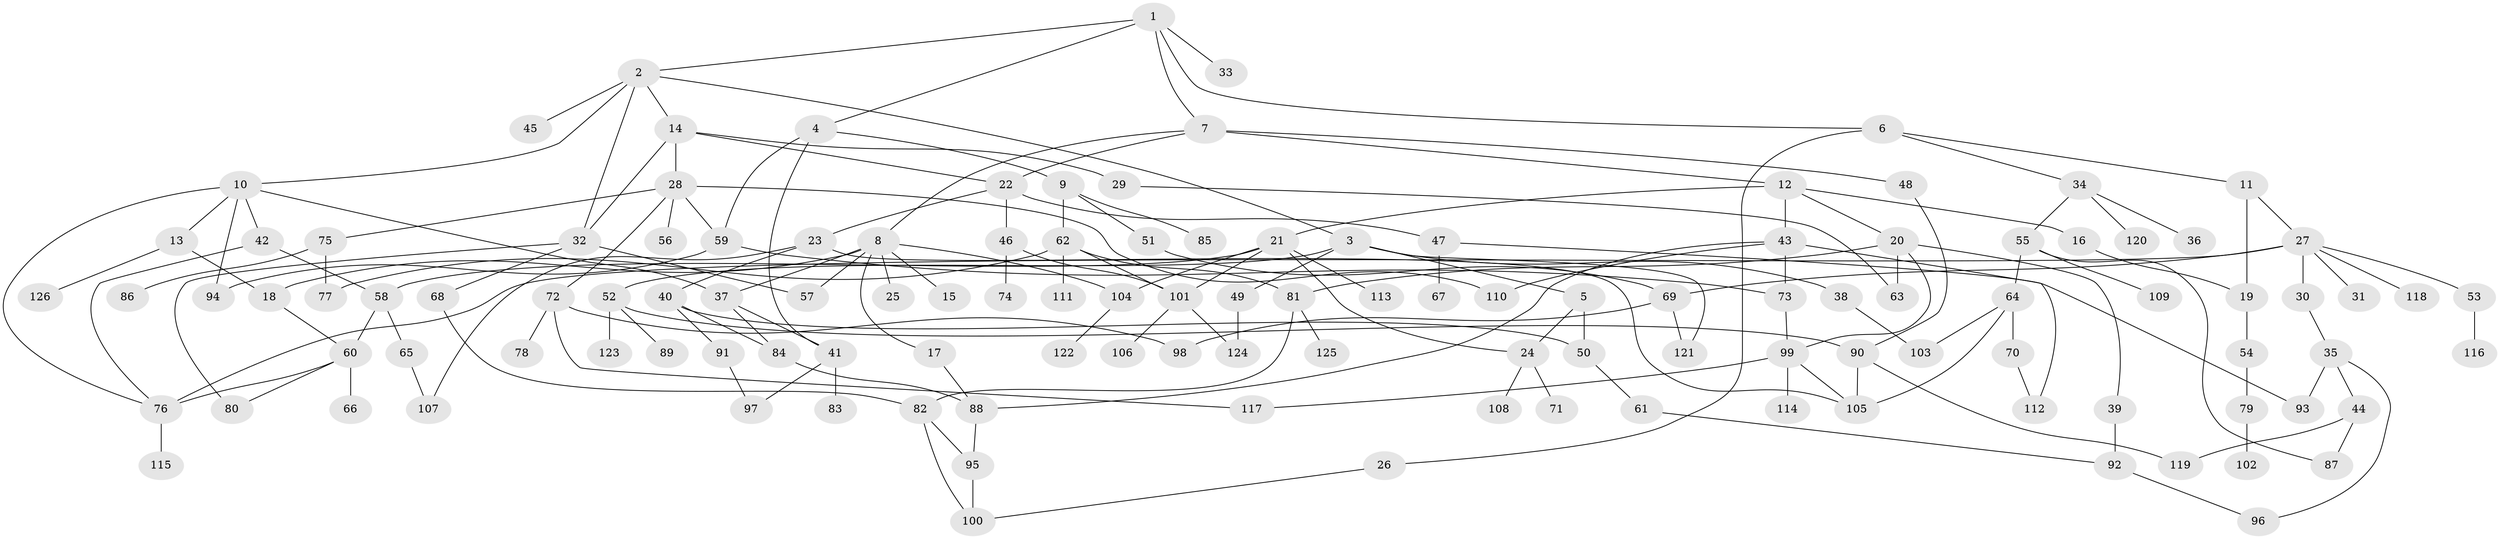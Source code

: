 // coarse degree distribution, {5: 0.10666666666666667, 4: 0.14666666666666667, 1: 0.32, 7: 0.02666666666666667, 2: 0.25333333333333335, 6: 0.013333333333333334, 8: 0.02666666666666667, 3: 0.06666666666666667, 10: 0.02666666666666667, 11: 0.013333333333333334}
// Generated by graph-tools (version 1.1) at 2025/45/03/04/25 21:45:47]
// undirected, 126 vertices, 176 edges
graph export_dot {
graph [start="1"]
  node [color=gray90,style=filled];
  1;
  2;
  3;
  4;
  5;
  6;
  7;
  8;
  9;
  10;
  11;
  12;
  13;
  14;
  15;
  16;
  17;
  18;
  19;
  20;
  21;
  22;
  23;
  24;
  25;
  26;
  27;
  28;
  29;
  30;
  31;
  32;
  33;
  34;
  35;
  36;
  37;
  38;
  39;
  40;
  41;
  42;
  43;
  44;
  45;
  46;
  47;
  48;
  49;
  50;
  51;
  52;
  53;
  54;
  55;
  56;
  57;
  58;
  59;
  60;
  61;
  62;
  63;
  64;
  65;
  66;
  67;
  68;
  69;
  70;
  71;
  72;
  73;
  74;
  75;
  76;
  77;
  78;
  79;
  80;
  81;
  82;
  83;
  84;
  85;
  86;
  87;
  88;
  89;
  90;
  91;
  92;
  93;
  94;
  95;
  96;
  97;
  98;
  99;
  100;
  101;
  102;
  103;
  104;
  105;
  106;
  107;
  108;
  109;
  110;
  111;
  112;
  113;
  114;
  115;
  116;
  117;
  118;
  119;
  120;
  121;
  122;
  123;
  124;
  125;
  126;
  1 -- 2;
  1 -- 4;
  1 -- 6;
  1 -- 7;
  1 -- 33;
  2 -- 3;
  2 -- 10;
  2 -- 14;
  2 -- 32;
  2 -- 45;
  3 -- 5;
  3 -- 38;
  3 -- 49;
  3 -- 52;
  3 -- 121;
  4 -- 9;
  4 -- 59;
  4 -- 41;
  5 -- 50;
  5 -- 24;
  6 -- 11;
  6 -- 26;
  6 -- 34;
  7 -- 8;
  7 -- 12;
  7 -- 48;
  7 -- 22;
  8 -- 15;
  8 -- 17;
  8 -- 25;
  8 -- 37;
  8 -- 57;
  8 -- 18;
  8 -- 104;
  9 -- 51;
  9 -- 62;
  9 -- 85;
  10 -- 13;
  10 -- 37;
  10 -- 42;
  10 -- 94;
  10 -- 76;
  11 -- 27;
  11 -- 19;
  12 -- 16;
  12 -- 20;
  12 -- 21;
  12 -- 43;
  13 -- 18;
  13 -- 126;
  14 -- 22;
  14 -- 28;
  14 -- 29;
  14 -- 32;
  16 -- 19;
  17 -- 88;
  18 -- 60;
  19 -- 54;
  20 -- 39;
  20 -- 63;
  20 -- 81;
  20 -- 99;
  21 -- 24;
  21 -- 58;
  21 -- 101;
  21 -- 104;
  21 -- 113;
  22 -- 23;
  22 -- 46;
  22 -- 47;
  23 -- 40;
  23 -- 105;
  23 -- 107;
  24 -- 71;
  24 -- 108;
  26 -- 100;
  27 -- 30;
  27 -- 31;
  27 -- 53;
  27 -- 118;
  27 -- 69;
  27 -- 76;
  28 -- 56;
  28 -- 59;
  28 -- 72;
  28 -- 75;
  28 -- 110;
  29 -- 63;
  30 -- 35;
  32 -- 57;
  32 -- 68;
  32 -- 80;
  34 -- 36;
  34 -- 55;
  34 -- 120;
  35 -- 44;
  35 -- 96;
  35 -- 93;
  37 -- 41;
  37 -- 84;
  38 -- 103;
  39 -- 92;
  40 -- 84;
  40 -- 91;
  40 -- 50;
  41 -- 83;
  41 -- 97;
  42 -- 76;
  42 -- 58;
  43 -- 73;
  43 -- 88;
  43 -- 112;
  43 -- 110;
  44 -- 87;
  44 -- 119;
  46 -- 74;
  46 -- 101;
  47 -- 67;
  47 -- 93;
  48 -- 90;
  49 -- 124;
  50 -- 61;
  51 -- 69;
  52 -- 89;
  52 -- 123;
  52 -- 90;
  53 -- 116;
  54 -- 79;
  55 -- 64;
  55 -- 109;
  55 -- 87;
  58 -- 60;
  58 -- 65;
  59 -- 73;
  59 -- 94;
  60 -- 66;
  60 -- 80;
  60 -- 76;
  61 -- 92;
  62 -- 111;
  62 -- 81;
  62 -- 77;
  62 -- 101;
  64 -- 70;
  64 -- 103;
  64 -- 105;
  65 -- 107;
  68 -- 82;
  69 -- 98;
  69 -- 121;
  70 -- 112;
  72 -- 78;
  72 -- 117;
  72 -- 98;
  73 -- 99;
  75 -- 77;
  75 -- 86;
  76 -- 115;
  79 -- 102;
  81 -- 82;
  81 -- 125;
  82 -- 95;
  82 -- 100;
  84 -- 88;
  88 -- 95;
  90 -- 119;
  90 -- 105;
  91 -- 97;
  92 -- 96;
  95 -- 100;
  99 -- 114;
  99 -- 117;
  99 -- 105;
  101 -- 106;
  101 -- 124;
  104 -- 122;
}
